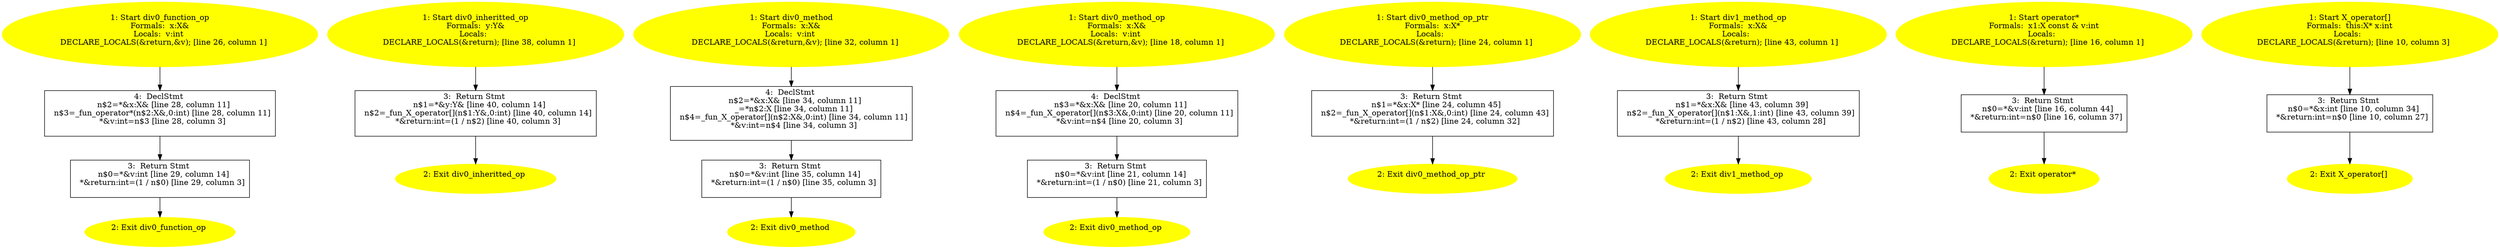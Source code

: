 /* @generated */
digraph cfg {
"div0_function_op#6873855268879531342.84fad54736dded19eef101141599a76d_1" [label="1: Start div0_function_op\nFormals:  x:X&\nLocals:  v:int \n   DECLARE_LOCALS(&return,&v); [line 26, column 1]\n " color=yellow style=filled]
	

	 "div0_function_op#6873855268879531342.84fad54736dded19eef101141599a76d_1" -> "div0_function_op#6873855268879531342.84fad54736dded19eef101141599a76d_4" ;
"div0_function_op#6873855268879531342.84fad54736dded19eef101141599a76d_2" [label="2: Exit div0_function_op \n  " color=yellow style=filled]
	

"div0_function_op#6873855268879531342.84fad54736dded19eef101141599a76d_3" [label="3:  Return Stmt \n   n$0=*&v:int [line 29, column 14]\n  *&return:int=(1 / n$0) [line 29, column 3]\n " shape="box"]
	

	 "div0_function_op#6873855268879531342.84fad54736dded19eef101141599a76d_3" -> "div0_function_op#6873855268879531342.84fad54736dded19eef101141599a76d_2" ;
"div0_function_op#6873855268879531342.84fad54736dded19eef101141599a76d_4" [label="4:  DeclStmt \n   n$2=*&x:X& [line 28, column 11]\n  n$3=_fun_operator*(n$2:X&,0:int) [line 28, column 11]\n  *&v:int=n$3 [line 28, column 3]\n " shape="box"]
	

	 "div0_function_op#6873855268879531342.84fad54736dded19eef101141599a76d_4" -> "div0_function_op#6873855268879531342.84fad54736dded19eef101141599a76d_3" ;
"div0_inheritted_op#3897716987010755035.349c69d7e8317217b8bcc1ac60f4e8bb_1" [label="1: Start div0_inheritted_op\nFormals:  y:Y&\nLocals:  \n   DECLARE_LOCALS(&return); [line 38, column 1]\n " color=yellow style=filled]
	

	 "div0_inheritted_op#3897716987010755035.349c69d7e8317217b8bcc1ac60f4e8bb_1" -> "div0_inheritted_op#3897716987010755035.349c69d7e8317217b8bcc1ac60f4e8bb_3" ;
"div0_inheritted_op#3897716987010755035.349c69d7e8317217b8bcc1ac60f4e8bb_2" [label="2: Exit div0_inheritted_op \n  " color=yellow style=filled]
	

"div0_inheritted_op#3897716987010755035.349c69d7e8317217b8bcc1ac60f4e8bb_3" [label="3:  Return Stmt \n   n$1=*&y:Y& [line 40, column 14]\n  n$2=_fun_X_operator[](n$1:Y&,0:int) [line 40, column 14]\n  *&return:int=(1 / n$2) [line 40, column 3]\n " shape="box"]
	

	 "div0_inheritted_op#3897716987010755035.349c69d7e8317217b8bcc1ac60f4e8bb_3" -> "div0_inheritted_op#3897716987010755035.349c69d7e8317217b8bcc1ac60f4e8bb_2" ;
"div0_method#3394285867487200768.d62d68147390fdf119b5094668c7a05c_1" [label="1: Start div0_method\nFormals:  x:X&\nLocals:  v:int \n   DECLARE_LOCALS(&return,&v); [line 32, column 1]\n " color=yellow style=filled]
	

	 "div0_method#3394285867487200768.d62d68147390fdf119b5094668c7a05c_1" -> "div0_method#3394285867487200768.d62d68147390fdf119b5094668c7a05c_4" ;
"div0_method#3394285867487200768.d62d68147390fdf119b5094668c7a05c_2" [label="2: Exit div0_method \n  " color=yellow style=filled]
	

"div0_method#3394285867487200768.d62d68147390fdf119b5094668c7a05c_3" [label="3:  Return Stmt \n   n$0=*&v:int [line 35, column 14]\n  *&return:int=(1 / n$0) [line 35, column 3]\n " shape="box"]
	

	 "div0_method#3394285867487200768.d62d68147390fdf119b5094668c7a05c_3" -> "div0_method#3394285867487200768.d62d68147390fdf119b5094668c7a05c_2" ;
"div0_method#3394285867487200768.d62d68147390fdf119b5094668c7a05c_4" [label="4:  DeclStmt \n   n$2=*&x:X& [line 34, column 11]\n  _=*n$2:X [line 34, column 11]\n  n$4=_fun_X_operator[](n$2:X&,0:int) [line 34, column 11]\n  *&v:int=n$4 [line 34, column 3]\n " shape="box"]
	

	 "div0_method#3394285867487200768.d62d68147390fdf119b5094668c7a05c_4" -> "div0_method#3394285867487200768.d62d68147390fdf119b5094668c7a05c_3" ;
"div0_method_op#16458634010327501325.9f8c8af0fef3459b668ce9bd6f32558b_1" [label="1: Start div0_method_op\nFormals:  x:X&\nLocals:  v:int \n   DECLARE_LOCALS(&return,&v); [line 18, column 1]\n " color=yellow style=filled]
	

	 "div0_method_op#16458634010327501325.9f8c8af0fef3459b668ce9bd6f32558b_1" -> "div0_method_op#16458634010327501325.9f8c8af0fef3459b668ce9bd6f32558b_4" ;
"div0_method_op#16458634010327501325.9f8c8af0fef3459b668ce9bd6f32558b_2" [label="2: Exit div0_method_op \n  " color=yellow style=filled]
	

"div0_method_op#16458634010327501325.9f8c8af0fef3459b668ce9bd6f32558b_3" [label="3:  Return Stmt \n   n$0=*&v:int [line 21, column 14]\n  *&return:int=(1 / n$0) [line 21, column 3]\n " shape="box"]
	

	 "div0_method_op#16458634010327501325.9f8c8af0fef3459b668ce9bd6f32558b_3" -> "div0_method_op#16458634010327501325.9f8c8af0fef3459b668ce9bd6f32558b_2" ;
"div0_method_op#16458634010327501325.9f8c8af0fef3459b668ce9bd6f32558b_4" [label="4:  DeclStmt \n   n$3=*&x:X& [line 20, column 11]\n  n$4=_fun_X_operator[](n$3:X&,0:int) [line 20, column 11]\n  *&v:int=n$4 [line 20, column 3]\n " shape="box"]
	

	 "div0_method_op#16458634010327501325.9f8c8af0fef3459b668ce9bd6f32558b_4" -> "div0_method_op#16458634010327501325.9f8c8af0fef3459b668ce9bd6f32558b_3" ;
"div0_method_op_ptr#10912550985860444792.096d01aa199facb5a8d76aa262f16057_1" [label="1: Start div0_method_op_ptr\nFormals:  x:X*\nLocals:  \n   DECLARE_LOCALS(&return); [line 24, column 1]\n " color=yellow style=filled]
	

	 "div0_method_op_ptr#10912550985860444792.096d01aa199facb5a8d76aa262f16057_1" -> "div0_method_op_ptr#10912550985860444792.096d01aa199facb5a8d76aa262f16057_3" ;
"div0_method_op_ptr#10912550985860444792.096d01aa199facb5a8d76aa262f16057_2" [label="2: Exit div0_method_op_ptr \n  " color=yellow style=filled]
	

"div0_method_op_ptr#10912550985860444792.096d01aa199facb5a8d76aa262f16057_3" [label="3:  Return Stmt \n   n$1=*&x:X* [line 24, column 45]\n  n$2=_fun_X_operator[](n$1:X&,0:int) [line 24, column 43]\n  *&return:int=(1 / n$2) [line 24, column 32]\n " shape="box"]
	

	 "div0_method_op_ptr#10912550985860444792.096d01aa199facb5a8d76aa262f16057_3" -> "div0_method_op_ptr#10912550985860444792.096d01aa199facb5a8d76aa262f16057_2" ;
"div1_method_op#5439663249593761892.a2cc6fb171f5c009c72f5f33927b41f0_1" [label="1: Start div1_method_op\nFormals:  x:X&\nLocals:  \n   DECLARE_LOCALS(&return); [line 43, column 1]\n " color=yellow style=filled]
	

	 "div1_method_op#5439663249593761892.a2cc6fb171f5c009c72f5f33927b41f0_1" -> "div1_method_op#5439663249593761892.a2cc6fb171f5c009c72f5f33927b41f0_3" ;
"div1_method_op#5439663249593761892.a2cc6fb171f5c009c72f5f33927b41f0_2" [label="2: Exit div1_method_op \n  " color=yellow style=filled]
	

"div1_method_op#5439663249593761892.a2cc6fb171f5c009c72f5f33927b41f0_3" [label="3:  Return Stmt \n   n$1=*&x:X& [line 43, column 39]\n  n$2=_fun_X_operator[](n$1:X&,1:int) [line 43, column 39]\n  *&return:int=(1 / n$2) [line 43, column 28]\n " shape="box"]
	

	 "div1_method_op#5439663249593761892.a2cc6fb171f5c009c72f5f33927b41f0_3" -> "div1_method_op#5439663249593761892.a2cc6fb171f5c009c72f5f33927b41f0_2" ;
"operator*#4316404986835462590.093a55f98689434d1f9613fa50369af8_1" [label="1: Start operator*\nFormals:  x1:X const & v:int\nLocals:  \n   DECLARE_LOCALS(&return); [line 16, column 1]\n " color=yellow style=filled]
	

	 "operator*#4316404986835462590.093a55f98689434d1f9613fa50369af8_1" -> "operator*#4316404986835462590.093a55f98689434d1f9613fa50369af8_3" ;
"operator*#4316404986835462590.093a55f98689434d1f9613fa50369af8_2" [label="2: Exit operator* \n  " color=yellow style=filled]
	

"operator*#4316404986835462590.093a55f98689434d1f9613fa50369af8_3" [label="3:  Return Stmt \n   n$0=*&v:int [line 16, column 44]\n  *&return:int=n$0 [line 16, column 37]\n " shape="box"]
	

	 "operator*#4316404986835462590.093a55f98689434d1f9613fa50369af8_3" -> "operator*#4316404986835462590.093a55f98689434d1f9613fa50369af8_2" ;
"operator[]#X#(3980843005732688320).87f471ecf13fcbe94f2fb145dcf9a072_1" [label="1: Start X_operator[]\nFormals:  this:X* x:int\nLocals:  \n   DECLARE_LOCALS(&return); [line 10, column 3]\n " color=yellow style=filled]
	

	 "operator[]#X#(3980843005732688320).87f471ecf13fcbe94f2fb145dcf9a072_1" -> "operator[]#X#(3980843005732688320).87f471ecf13fcbe94f2fb145dcf9a072_3" ;
"operator[]#X#(3980843005732688320).87f471ecf13fcbe94f2fb145dcf9a072_2" [label="2: Exit X_operator[] \n  " color=yellow style=filled]
	

"operator[]#X#(3980843005732688320).87f471ecf13fcbe94f2fb145dcf9a072_3" [label="3:  Return Stmt \n   n$0=*&x:int [line 10, column 34]\n  *&return:int=n$0 [line 10, column 27]\n " shape="box"]
	

	 "operator[]#X#(3980843005732688320).87f471ecf13fcbe94f2fb145dcf9a072_3" -> "operator[]#X#(3980843005732688320).87f471ecf13fcbe94f2fb145dcf9a072_2" ;
}
